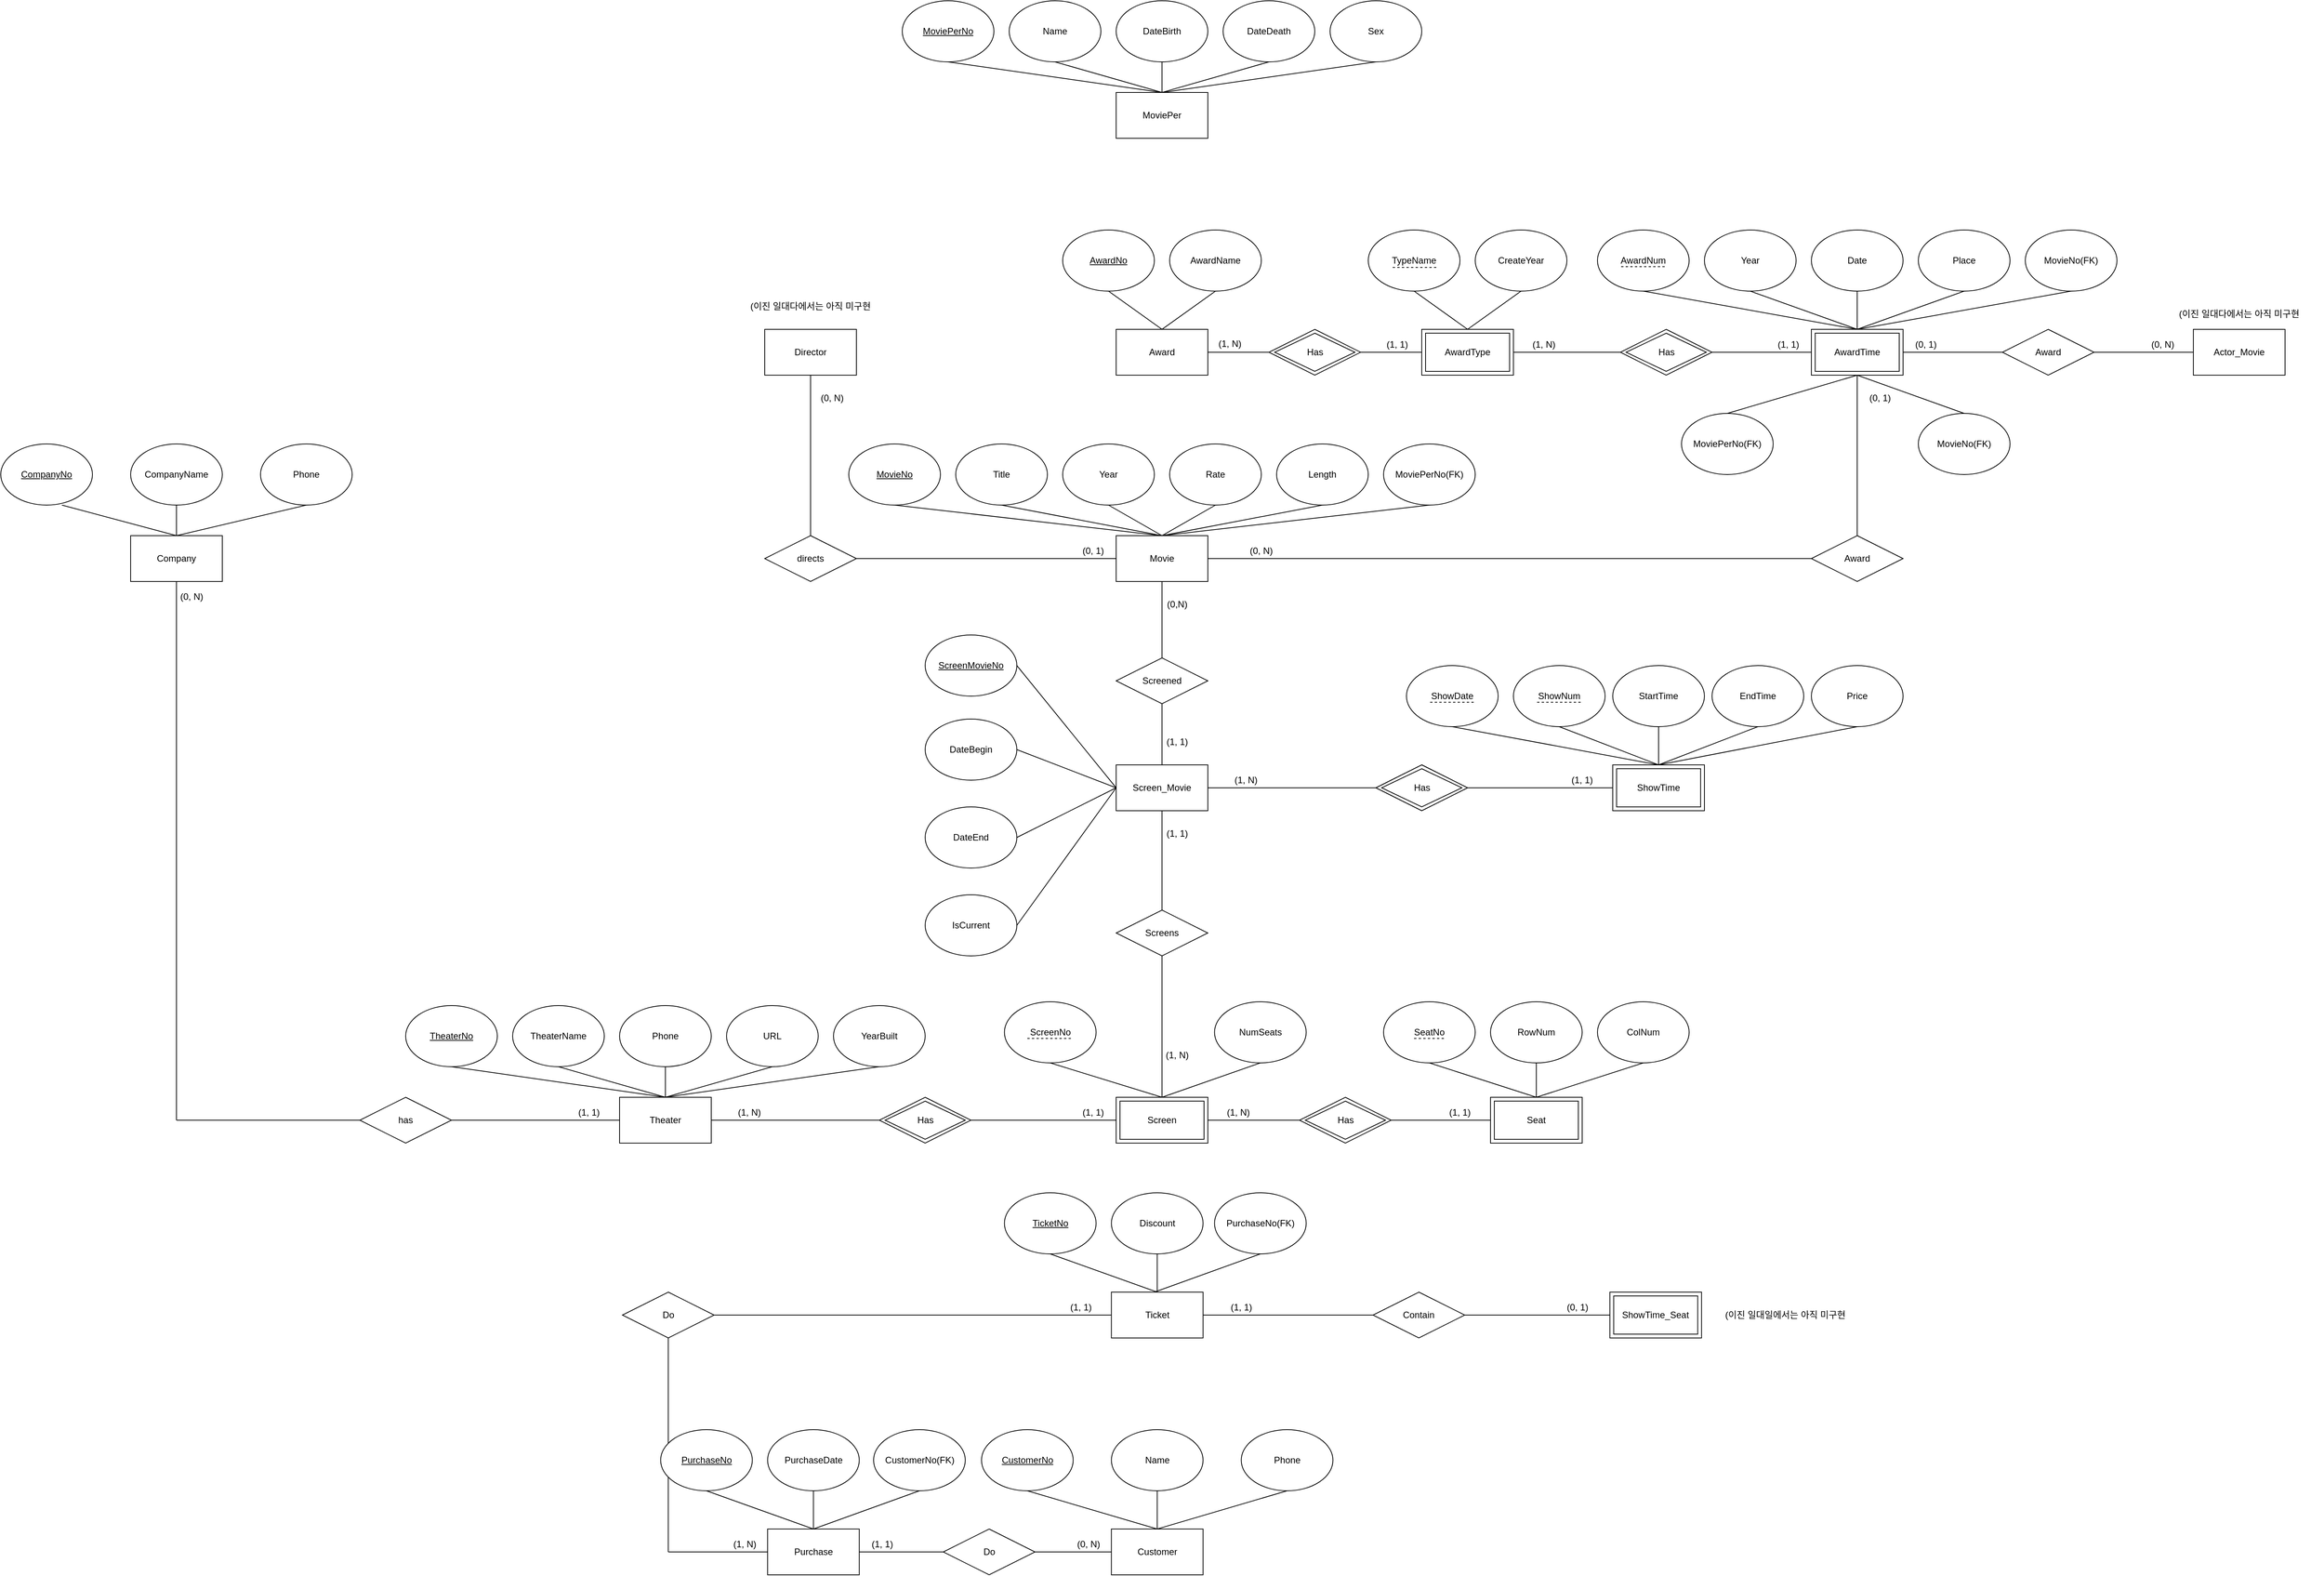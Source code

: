 <mxfile version="13.8.9-1" type="device"><diagram id="9QcOGnCWUjMOo26VBIw4" name="Page-1"><mxGraphModel dx="6148" dy="614" grid="1" gridSize="10" guides="1" tooltips="1" connect="1" arrows="1" fold="1" page="1" pageScale="1" pageWidth="5000" pageHeight="4000" math="0" shadow="0"><root><mxCell id="0"/><mxCell id="1" parent="0"/><mxCell id="iGK7yHyd37rlvb8gUkyp-247" value="" style="endArrow=none;html=1;entryX=0.5;entryY=1;entryDx=0;entryDy=0;" edge="1" parent="1" target="iGK7yHyd37rlvb8gUkyp-61"><mxGeometry width="50" height="50" relative="1" as="geometry"><mxPoint x="-3140" y="2220" as="sourcePoint"/><mxPoint x="-3180" y="1800" as="targetPoint"/></mxGeometry></mxCell><mxCell id="iGK7yHyd37rlvb8gUkyp-116" value="" style="rounded=0;whiteSpace=wrap;html=1;shadow=0;glass=0;sketch=0;" vertex="1" parent="1"><mxGeometry x="-3200" y="2215" width="120" height="60" as="geometry"/></mxCell><mxCell id="iGK7yHyd37rlvb8gUkyp-178" value="Has" style="shape=rhombus;perimeter=rhombusPerimeter;whiteSpace=wrap;html=1;align=center;rounded=0;shadow=0;glass=0;sketch=0;" vertex="1" parent="1"><mxGeometry x="-2860" y="1780" width="120" height="60" as="geometry"/></mxCell><mxCell id="iGK7yHyd37rlvb8gUkyp-90" value="" style="rounded=0;whiteSpace=wrap;html=1;shadow=0;glass=0;sketch=0;" vertex="1" parent="1"><mxGeometry x="-2800" y="1210" width="120" height="60" as="geometry"/></mxCell><mxCell id="iGK7yHyd37rlvb8gUkyp-1" value="Company" style="rounded=0;whiteSpace=wrap;html=1;" vertex="1" parent="1"><mxGeometry x="-4490" y="1480" width="120" height="60" as="geometry"/></mxCell><mxCell id="iGK7yHyd37rlvb8gUkyp-2" value="CompanyNo" style="ellipse;whiteSpace=wrap;html=1;fontStyle=4" vertex="1" parent="1"><mxGeometry x="-4660" y="1360" width="120" height="80" as="geometry"/></mxCell><mxCell id="iGK7yHyd37rlvb8gUkyp-3" value="CompanyName" style="ellipse;whiteSpace=wrap;html=1;" vertex="1" parent="1"><mxGeometry x="-4490" y="1360" width="120" height="80" as="geometry"/></mxCell><mxCell id="iGK7yHyd37rlvb8gUkyp-4" value="" style="endArrow=none;html=1;entryX=0.5;entryY=1;entryDx=0;entryDy=0;exitX=0.5;exitY=0;exitDx=0;exitDy=0;" edge="1" parent="1" source="iGK7yHyd37rlvb8gUkyp-1" target="iGK7yHyd37rlvb8gUkyp-3"><mxGeometry width="50" height="50" relative="1" as="geometry"><mxPoint x="-4400" y="1480" as="sourcePoint"/><mxPoint x="-4350" y="1430" as="targetPoint"/></mxGeometry></mxCell><mxCell id="iGK7yHyd37rlvb8gUkyp-5" value="" style="endArrow=none;html=1;entryX=0.667;entryY=1;entryDx=0;entryDy=0;entryPerimeter=0;exitX=0.5;exitY=0;exitDx=0;exitDy=0;" edge="1" parent="1" source="iGK7yHyd37rlvb8gUkyp-1" target="iGK7yHyd37rlvb8gUkyp-2"><mxGeometry width="50" height="50" relative="1" as="geometry"><mxPoint x="-4450" y="1530" as="sourcePoint"/><mxPoint x="-4400" y="1480" as="targetPoint"/></mxGeometry></mxCell><mxCell id="iGK7yHyd37rlvb8gUkyp-6" value="Phone" style="ellipse;whiteSpace=wrap;html=1;" vertex="1" parent="1"><mxGeometry x="-4320" y="1360" width="120" height="80" as="geometry"/></mxCell><mxCell id="iGK7yHyd37rlvb8gUkyp-7" value="" style="endArrow=none;html=1;entryX=0.5;entryY=1;entryDx=0;entryDy=0;exitX=0.5;exitY=0;exitDx=0;exitDy=0;" edge="1" parent="1" source="iGK7yHyd37rlvb8gUkyp-1" target="iGK7yHyd37rlvb8gUkyp-6"><mxGeometry width="50" height="50" relative="1" as="geometry"><mxPoint x="-4250" y="1530" as="sourcePoint"/><mxPoint x="-4200" y="1480" as="targetPoint"/></mxGeometry></mxCell><mxCell id="iGK7yHyd37rlvb8gUkyp-17" value="MoviePer" style="rounded=0;whiteSpace=wrap;html=1;" vertex="1" parent="1"><mxGeometry x="-3200" y="900" width="120" height="60" as="geometry"/></mxCell><mxCell id="iGK7yHyd37rlvb8gUkyp-18" value="MoviePerNo" style="ellipse;whiteSpace=wrap;html=1;fontStyle=4" vertex="1" parent="1"><mxGeometry x="-3480" y="780" width="120" height="80" as="geometry"/></mxCell><mxCell id="iGK7yHyd37rlvb8gUkyp-19" value="DateBirth" style="ellipse;whiteSpace=wrap;html=1;" vertex="1" parent="1"><mxGeometry x="-3200" y="780" width="120" height="80" as="geometry"/></mxCell><mxCell id="iGK7yHyd37rlvb8gUkyp-20" value="" style="endArrow=none;html=1;entryX=0.5;entryY=1;entryDx=0;entryDy=0;exitX=0.5;exitY=0;exitDx=0;exitDy=0;" edge="1" parent="1" source="iGK7yHyd37rlvb8gUkyp-17" target="iGK7yHyd37rlvb8gUkyp-19"><mxGeometry width="50" height="50" relative="1" as="geometry"><mxPoint x="-3110" y="900" as="sourcePoint"/><mxPoint x="-3060" y="850" as="targetPoint"/></mxGeometry></mxCell><mxCell id="iGK7yHyd37rlvb8gUkyp-21" value="" style="endArrow=none;html=1;entryX=0.5;entryY=1;entryDx=0;entryDy=0;exitX=0.5;exitY=0;exitDx=0;exitDy=0;" edge="1" parent="1" source="iGK7yHyd37rlvb8gUkyp-17" target="iGK7yHyd37rlvb8gUkyp-18"><mxGeometry width="50" height="50" relative="1" as="geometry"><mxPoint x="-3160" y="950" as="sourcePoint"/><mxPoint x="-3110" y="900" as="targetPoint"/></mxGeometry></mxCell><mxCell id="iGK7yHyd37rlvb8gUkyp-22" value="DateDeath" style="ellipse;whiteSpace=wrap;html=1;" vertex="1" parent="1"><mxGeometry x="-3060" y="780" width="120" height="80" as="geometry"/></mxCell><mxCell id="iGK7yHyd37rlvb8gUkyp-23" value="" style="endArrow=none;html=1;entryX=0.5;entryY=1;entryDx=0;entryDy=0;exitX=0.5;exitY=0;exitDx=0;exitDy=0;" edge="1" parent="1" source="iGK7yHyd37rlvb8gUkyp-17" target="iGK7yHyd37rlvb8gUkyp-22"><mxGeometry width="50" height="50" relative="1" as="geometry"><mxPoint x="-2960" y="950" as="sourcePoint"/><mxPoint x="-2910" y="900" as="targetPoint"/></mxGeometry></mxCell><mxCell id="iGK7yHyd37rlvb8gUkyp-25" value="Sex" style="ellipse;whiteSpace=wrap;html=1;" vertex="1" parent="1"><mxGeometry x="-2920" y="780" width="120" height="80" as="geometry"/></mxCell><mxCell id="iGK7yHyd37rlvb8gUkyp-26" value="Name" style="ellipse;whiteSpace=wrap;html=1;" vertex="1" parent="1"><mxGeometry x="-3340" y="780" width="120" height="80" as="geometry"/></mxCell><mxCell id="iGK7yHyd37rlvb8gUkyp-27" value="" style="endArrow=none;html=1;entryX=0.5;entryY=1;entryDx=0;entryDy=0;exitX=0.5;exitY=0;exitDx=0;exitDy=0;" edge="1" parent="1" source="iGK7yHyd37rlvb8gUkyp-17" target="iGK7yHyd37rlvb8gUkyp-25"><mxGeometry width="50" height="50" relative="1" as="geometry"><mxPoint x="-2960" y="810" as="sourcePoint"/><mxPoint x="-2910" y="760" as="targetPoint"/></mxGeometry></mxCell><mxCell id="iGK7yHyd37rlvb8gUkyp-28" value="" style="endArrow=none;html=1;entryX=0.5;entryY=1;entryDx=0;entryDy=0;exitX=0.5;exitY=0;exitDx=0;exitDy=0;" edge="1" parent="1" source="iGK7yHyd37rlvb8gUkyp-17" target="iGK7yHyd37rlvb8gUkyp-26"><mxGeometry width="50" height="50" relative="1" as="geometry"><mxPoint x="-2960" y="810" as="sourcePoint"/><mxPoint x="-2910" y="760" as="targetPoint"/></mxGeometry></mxCell><mxCell id="iGK7yHyd37rlvb8gUkyp-29" value="Award" style="rounded=0;whiteSpace=wrap;html=1;" vertex="1" parent="1"><mxGeometry x="-3200" y="1210" width="120" height="60" as="geometry"/></mxCell><mxCell id="iGK7yHyd37rlvb8gUkyp-30" value="AwardNo" style="ellipse;whiteSpace=wrap;html=1;fontStyle=4" vertex="1" parent="1"><mxGeometry x="-3270" y="1080" width="120" height="80" as="geometry"/></mxCell><mxCell id="iGK7yHyd37rlvb8gUkyp-31" value="" style="endArrow=none;html=1;entryX=0.5;entryY=1;entryDx=0;entryDy=0;" edge="1" parent="1" target="iGK7yHyd37rlvb8gUkyp-30"><mxGeometry width="50" height="50" relative="1" as="geometry"><mxPoint x="-3140" y="1210" as="sourcePoint"/><mxPoint x="-2900" y="1200" as="targetPoint"/></mxGeometry></mxCell><mxCell id="iGK7yHyd37rlvb8gUkyp-32" value="AwardName" style="ellipse;whiteSpace=wrap;html=1;" vertex="1" parent="1"><mxGeometry x="-3130" y="1080" width="120" height="80" as="geometry"/></mxCell><mxCell id="iGK7yHyd37rlvb8gUkyp-33" value="" style="endArrow=none;html=1;entryX=0.5;entryY=1;entryDx=0;entryDy=0;exitX=0.5;exitY=0;exitDx=0;exitDy=0;" edge="1" parent="1" target="iGK7yHyd37rlvb8gUkyp-32" source="iGK7yHyd37rlvb8gUkyp-29"><mxGeometry width="50" height="50" relative="1" as="geometry"><mxPoint x="-2930" y="1200" as="sourcePoint"/><mxPoint x="-2700" y="1060" as="targetPoint"/></mxGeometry></mxCell><mxCell id="iGK7yHyd37rlvb8gUkyp-34" value="Movie" style="rounded=0;whiteSpace=wrap;html=1;" vertex="1" parent="1"><mxGeometry x="-3200" y="1480" width="120" height="60" as="geometry"/></mxCell><mxCell id="iGK7yHyd37rlvb8gUkyp-35" value="MovieNo" style="ellipse;whiteSpace=wrap;html=1;fontStyle=4" vertex="1" parent="1"><mxGeometry x="-3550" y="1360" width="120" height="80" as="geometry"/></mxCell><mxCell id="iGK7yHyd37rlvb8gUkyp-36" value="Year" style="ellipse;whiteSpace=wrap;html=1;" vertex="1" parent="1"><mxGeometry x="-3270" y="1360" width="120" height="80" as="geometry"/></mxCell><mxCell id="iGK7yHyd37rlvb8gUkyp-37" value="" style="endArrow=none;html=1;entryX=0.5;entryY=1;entryDx=0;entryDy=0;exitX=0.5;exitY=0;exitDx=0;exitDy=0;" edge="1" parent="1" source="iGK7yHyd37rlvb8gUkyp-34" target="iGK7yHyd37rlvb8gUkyp-36"><mxGeometry width="50" height="50" relative="1" as="geometry"><mxPoint x="-3200" y="1480" as="sourcePoint"/><mxPoint x="-3120" y="1430" as="targetPoint"/></mxGeometry></mxCell><mxCell id="iGK7yHyd37rlvb8gUkyp-38" value="" style="endArrow=none;html=1;entryX=0.5;entryY=1;entryDx=0;entryDy=0;exitX=0.5;exitY=0;exitDx=0;exitDy=0;" edge="1" parent="1" source="iGK7yHyd37rlvb8gUkyp-34" target="iGK7yHyd37rlvb8gUkyp-35"><mxGeometry width="50" height="50" relative="1" as="geometry"><mxPoint x="-3200" y="1480" as="sourcePoint"/><mxPoint x="-3170" y="1480" as="targetPoint"/></mxGeometry></mxCell><mxCell id="iGK7yHyd37rlvb8gUkyp-39" value="Rate" style="ellipse;whiteSpace=wrap;html=1;" vertex="1" parent="1"><mxGeometry x="-3130" y="1360" width="120" height="80" as="geometry"/></mxCell><mxCell id="iGK7yHyd37rlvb8gUkyp-40" value="" style="endArrow=none;html=1;entryX=0.5;entryY=1;entryDx=0;entryDy=0;exitX=0.5;exitY=0;exitDx=0;exitDy=0;" edge="1" parent="1" source="iGK7yHyd37rlvb8gUkyp-34" target="iGK7yHyd37rlvb8gUkyp-39"><mxGeometry width="50" height="50" relative="1" as="geometry"><mxPoint x="-3200" y="1480" as="sourcePoint"/><mxPoint x="-2970" y="1480" as="targetPoint"/></mxGeometry></mxCell><mxCell id="iGK7yHyd37rlvb8gUkyp-41" value="Length" style="ellipse;whiteSpace=wrap;html=1;" vertex="1" parent="1"><mxGeometry x="-2990" y="1360" width="120" height="80" as="geometry"/></mxCell><mxCell id="iGK7yHyd37rlvb8gUkyp-42" value="Title" style="ellipse;whiteSpace=wrap;html=1;" vertex="1" parent="1"><mxGeometry x="-3410" y="1360" width="120" height="80" as="geometry"/></mxCell><mxCell id="iGK7yHyd37rlvb8gUkyp-43" value="" style="endArrow=none;html=1;entryX=0.5;entryY=1;entryDx=0;entryDy=0;" edge="1" parent="1" target="iGK7yHyd37rlvb8gUkyp-41"><mxGeometry width="50" height="50" relative="1" as="geometry"><mxPoint x="-3140" y="1480" as="sourcePoint"/><mxPoint x="-2970" y="1340" as="targetPoint"/></mxGeometry></mxCell><mxCell id="iGK7yHyd37rlvb8gUkyp-44" value="" style="endArrow=none;html=1;entryX=0.5;entryY=1;entryDx=0;entryDy=0;exitX=0.5;exitY=0;exitDx=0;exitDy=0;" edge="1" parent="1" source="iGK7yHyd37rlvb8gUkyp-34" target="iGK7yHyd37rlvb8gUkyp-42"><mxGeometry width="50" height="50" relative="1" as="geometry"><mxPoint x="-3200" y="1480" as="sourcePoint"/><mxPoint x="-2970" y="1340" as="targetPoint"/></mxGeometry></mxCell><mxCell id="iGK7yHyd37rlvb8gUkyp-45" value="Theater" style="rounded=0;whiteSpace=wrap;html=1;" vertex="1" parent="1"><mxGeometry x="-3850" y="2215" width="120" height="60" as="geometry"/></mxCell><mxCell id="iGK7yHyd37rlvb8gUkyp-46" value="TheaterNo" style="ellipse;whiteSpace=wrap;html=1;fontStyle=4" vertex="1" parent="1"><mxGeometry x="-4130" y="2095" width="120" height="80" as="geometry"/></mxCell><mxCell id="iGK7yHyd37rlvb8gUkyp-47" value="Phone" style="ellipse;whiteSpace=wrap;html=1;" vertex="1" parent="1"><mxGeometry x="-3850" y="2095" width="120" height="80" as="geometry"/></mxCell><mxCell id="iGK7yHyd37rlvb8gUkyp-48" value="" style="endArrow=none;html=1;entryX=0.5;entryY=1;entryDx=0;entryDy=0;exitX=0.5;exitY=0;exitDx=0;exitDy=0;" edge="1" parent="1" source="iGK7yHyd37rlvb8gUkyp-45" target="iGK7yHyd37rlvb8gUkyp-47"><mxGeometry width="50" height="50" relative="1" as="geometry"><mxPoint x="-3760" y="2215" as="sourcePoint"/><mxPoint x="-3710" y="2165" as="targetPoint"/></mxGeometry></mxCell><mxCell id="iGK7yHyd37rlvb8gUkyp-49" value="" style="endArrow=none;html=1;entryX=0.5;entryY=1;entryDx=0;entryDy=0;exitX=0.5;exitY=0;exitDx=0;exitDy=0;" edge="1" parent="1" source="iGK7yHyd37rlvb8gUkyp-45" target="iGK7yHyd37rlvb8gUkyp-46"><mxGeometry width="50" height="50" relative="1" as="geometry"><mxPoint x="-3810" y="2265" as="sourcePoint"/><mxPoint x="-3760" y="2215" as="targetPoint"/></mxGeometry></mxCell><mxCell id="iGK7yHyd37rlvb8gUkyp-50" value="URL" style="ellipse;whiteSpace=wrap;html=1;" vertex="1" parent="1"><mxGeometry x="-3710" y="2095" width="120" height="80" as="geometry"/></mxCell><mxCell id="iGK7yHyd37rlvb8gUkyp-51" value="" style="endArrow=none;html=1;entryX=0.5;entryY=1;entryDx=0;entryDy=0;exitX=0.5;exitY=0;exitDx=0;exitDy=0;" edge="1" parent="1" source="iGK7yHyd37rlvb8gUkyp-45" target="iGK7yHyd37rlvb8gUkyp-50"><mxGeometry width="50" height="50" relative="1" as="geometry"><mxPoint x="-3610" y="2265" as="sourcePoint"/><mxPoint x="-3560" y="2215" as="targetPoint"/></mxGeometry></mxCell><mxCell id="iGK7yHyd37rlvb8gUkyp-52" value="YearBuilt" style="ellipse;whiteSpace=wrap;html=1;" vertex="1" parent="1"><mxGeometry x="-3570" y="2095" width="120" height="80" as="geometry"/></mxCell><mxCell id="iGK7yHyd37rlvb8gUkyp-53" value="TheaterName" style="ellipse;whiteSpace=wrap;html=1;" vertex="1" parent="1"><mxGeometry x="-3990" y="2095" width="120" height="80" as="geometry"/></mxCell><mxCell id="iGK7yHyd37rlvb8gUkyp-54" value="" style="endArrow=none;html=1;entryX=0.5;entryY=1;entryDx=0;entryDy=0;exitX=0.5;exitY=0;exitDx=0;exitDy=0;" edge="1" parent="1" source="iGK7yHyd37rlvb8gUkyp-45" target="iGK7yHyd37rlvb8gUkyp-52"><mxGeometry width="50" height="50" relative="1" as="geometry"><mxPoint x="-3610" y="2125" as="sourcePoint"/><mxPoint x="-3560" y="2075" as="targetPoint"/></mxGeometry></mxCell><mxCell id="iGK7yHyd37rlvb8gUkyp-55" value="" style="endArrow=none;html=1;entryX=0.5;entryY=1;entryDx=0;entryDy=0;exitX=0.5;exitY=0;exitDx=0;exitDy=0;" edge="1" parent="1" source="iGK7yHyd37rlvb8gUkyp-45" target="iGK7yHyd37rlvb8gUkyp-53"><mxGeometry width="50" height="50" relative="1" as="geometry"><mxPoint x="-3610" y="2125" as="sourcePoint"/><mxPoint x="-3560" y="2075" as="targetPoint"/></mxGeometry></mxCell><mxCell id="iGK7yHyd37rlvb8gUkyp-56" value="Screen" style="rounded=0;whiteSpace=wrap;html=1;" vertex="1" parent="1"><mxGeometry x="-3195" y="2220" width="110" height="50" as="geometry"/></mxCell><mxCell id="iGK7yHyd37rlvb8gUkyp-57" value="ScreenNo" style="ellipse;whiteSpace=wrap;html=1;fontStyle=0" vertex="1" parent="1"><mxGeometry x="-3346.25" y="2090" width="120" height="80" as="geometry"/></mxCell><mxCell id="iGK7yHyd37rlvb8gUkyp-58" value="" style="endArrow=none;html=1;entryX=0.5;entryY=1;entryDx=0;entryDy=0;exitX=0.5;exitY=0;exitDx=0;exitDy=0;" edge="1" parent="1" target="iGK7yHyd37rlvb8gUkyp-57" source="iGK7yHyd37rlvb8gUkyp-116"><mxGeometry width="50" height="50" relative="1" as="geometry"><mxPoint x="-3140" y="2220" as="sourcePoint"/><mxPoint x="-2900" y="2210" as="targetPoint"/></mxGeometry></mxCell><mxCell id="iGK7yHyd37rlvb8gUkyp-59" value="NumSeats" style="ellipse;whiteSpace=wrap;html=1;" vertex="1" parent="1"><mxGeometry x="-3071.25" y="2090" width="120" height="80" as="geometry"/></mxCell><mxCell id="iGK7yHyd37rlvb8gUkyp-60" value="" style="endArrow=none;html=1;entryX=0.5;entryY=1;entryDx=0;entryDy=0;exitX=0.5;exitY=0;exitDx=0;exitDy=0;" edge="1" parent="1" source="iGK7yHyd37rlvb8gUkyp-116" target="iGK7yHyd37rlvb8gUkyp-59"><mxGeometry width="50" height="50" relative="1" as="geometry"><mxPoint x="-3140" y="2210" as="sourcePoint"/><mxPoint x="-2700" y="2070" as="targetPoint"/></mxGeometry></mxCell><mxCell id="iGK7yHyd37rlvb8gUkyp-61" value="Screen_Movie" style="rounded=0;whiteSpace=wrap;html=1;" vertex="1" parent="1"><mxGeometry x="-3200" y="1780" width="120" height="60" as="geometry"/></mxCell><mxCell id="iGK7yHyd37rlvb8gUkyp-62" value="ScreenMovieNo" style="ellipse;whiteSpace=wrap;html=1;fontStyle=4" vertex="1" parent="1"><mxGeometry x="-3450" y="1610" width="120" height="80" as="geometry"/></mxCell><mxCell id="iGK7yHyd37rlvb8gUkyp-63" value="" style="endArrow=none;html=1;entryX=1;entryY=0.5;entryDx=0;entryDy=0;exitX=0;exitY=0.5;exitDx=0;exitDy=0;" edge="1" parent="1" target="iGK7yHyd37rlvb8gUkyp-62" source="iGK7yHyd37rlvb8gUkyp-61"><mxGeometry width="50" height="50" relative="1" as="geometry"><mxPoint x="-3140" y="1780" as="sourcePoint"/><mxPoint x="-2900" y="1770" as="targetPoint"/></mxGeometry></mxCell><mxCell id="iGK7yHyd37rlvb8gUkyp-64" value="DateBegin" style="ellipse;whiteSpace=wrap;html=1;" vertex="1" parent="1"><mxGeometry x="-3450" y="1720" width="120" height="80" as="geometry"/></mxCell><mxCell id="iGK7yHyd37rlvb8gUkyp-65" value="" style="endArrow=none;html=1;entryX=1;entryY=0.5;entryDx=0;entryDy=0;exitX=0;exitY=0.5;exitDx=0;exitDy=0;" edge="1" parent="1" source="iGK7yHyd37rlvb8gUkyp-61" target="iGK7yHyd37rlvb8gUkyp-64"><mxGeometry width="50" height="50" relative="1" as="geometry"><mxPoint x="-3140" y="1840" as="sourcePoint"/><mxPoint x="-2700" y="1630" as="targetPoint"/></mxGeometry></mxCell><mxCell id="iGK7yHyd37rlvb8gUkyp-66" value="DateEnd" style="ellipse;whiteSpace=wrap;html=1;fontStyle=0" vertex="1" parent="1"><mxGeometry x="-3450" y="1835" width="120" height="80" as="geometry"/></mxCell><mxCell id="iGK7yHyd37rlvb8gUkyp-67" value="" style="endArrow=none;html=1;entryX=1;entryY=0.5;entryDx=0;entryDy=0;exitX=0;exitY=0.5;exitDx=0;exitDy=0;" edge="1" parent="1" target="iGK7yHyd37rlvb8gUkyp-66" source="iGK7yHyd37rlvb8gUkyp-61"><mxGeometry width="50" height="50" relative="1" as="geometry"><mxPoint x="-3140" y="1780" as="sourcePoint"/><mxPoint x="-2620" y="1770" as="targetPoint"/></mxGeometry></mxCell><mxCell id="iGK7yHyd37rlvb8gUkyp-68" value="IsCurrent" style="ellipse;whiteSpace=wrap;html=1;" vertex="1" parent="1"><mxGeometry x="-3450" y="1950" width="120" height="80" as="geometry"/></mxCell><mxCell id="iGK7yHyd37rlvb8gUkyp-69" value="" style="endArrow=none;html=1;entryX=1;entryY=0.5;entryDx=0;entryDy=0;exitX=0;exitY=0.5;exitDx=0;exitDy=0;" edge="1" parent="1" target="iGK7yHyd37rlvb8gUkyp-68" source="iGK7yHyd37rlvb8gUkyp-61"><mxGeometry width="50" height="50" relative="1" as="geometry"><mxPoint x="-3140" y="1840" as="sourcePoint"/><mxPoint x="-2420" y="1630" as="targetPoint"/></mxGeometry></mxCell><mxCell id="iGK7yHyd37rlvb8gUkyp-70" value="Ticket" style="rounded=0;whiteSpace=wrap;html=1;" vertex="1" parent="1"><mxGeometry x="-3206.25" y="2470" width="120" height="60" as="geometry"/></mxCell><mxCell id="iGK7yHyd37rlvb8gUkyp-71" value="TicketNo" style="ellipse;whiteSpace=wrap;html=1;fontStyle=4" vertex="1" parent="1"><mxGeometry x="-3346.25" y="2340" width="120" height="80" as="geometry"/></mxCell><mxCell id="iGK7yHyd37rlvb8gUkyp-72" value="" style="endArrow=none;html=1;entryX=0.5;entryY=1;entryDx=0;entryDy=0;" edge="1" parent="1" target="iGK7yHyd37rlvb8gUkyp-71"><mxGeometry width="50" height="50" relative="1" as="geometry"><mxPoint x="-3146.25" y="2470" as="sourcePoint"/><mxPoint x="-2906.25" y="2460" as="targetPoint"/></mxGeometry></mxCell><mxCell id="iGK7yHyd37rlvb8gUkyp-73" value="Discount" style="ellipse;whiteSpace=wrap;html=1;" vertex="1" parent="1"><mxGeometry x="-3206.25" y="2340" width="120" height="80" as="geometry"/></mxCell><mxCell id="iGK7yHyd37rlvb8gUkyp-74" value="" style="endArrow=none;html=1;entryX=0.5;entryY=1;entryDx=0;entryDy=0;exitX=0.5;exitY=0;exitDx=0;exitDy=0;" edge="1" parent="1" source="iGK7yHyd37rlvb8gUkyp-70" target="iGK7yHyd37rlvb8gUkyp-73"><mxGeometry width="50" height="50" relative="1" as="geometry"><mxPoint x="-2936.25" y="2460" as="sourcePoint"/><mxPoint x="-2706.25" y="2320" as="targetPoint"/></mxGeometry></mxCell><mxCell id="iGK7yHyd37rlvb8gUkyp-75" value="Purchase" style="rounded=0;whiteSpace=wrap;html=1;" vertex="1" parent="1"><mxGeometry x="-3656.25" y="2780" width="120" height="60" as="geometry"/></mxCell><mxCell id="iGK7yHyd37rlvb8gUkyp-77" value="" style="endArrow=none;html=1;entryX=0.5;entryY=1;entryDx=0;entryDy=0;" edge="1" parent="1" target="iGK7yHyd37rlvb8gUkyp-76"><mxGeometry width="50" height="50" relative="1" as="geometry"><mxPoint x="-3596.25" y="2780" as="sourcePoint"/><mxPoint x="-3356.25" y="2770" as="targetPoint"/></mxGeometry></mxCell><mxCell id="iGK7yHyd37rlvb8gUkyp-78" value="PurchaseDate" style="ellipse;whiteSpace=wrap;html=1;" vertex="1" parent="1"><mxGeometry x="-3656.25" y="2650" width="120" height="80" as="geometry"/></mxCell><mxCell id="iGK7yHyd37rlvb8gUkyp-79" value="" style="endArrow=none;html=1;entryX=0.5;entryY=1;entryDx=0;entryDy=0;exitX=0.5;exitY=0;exitDx=0;exitDy=0;" edge="1" parent="1" source="iGK7yHyd37rlvb8gUkyp-75" target="iGK7yHyd37rlvb8gUkyp-78"><mxGeometry width="50" height="50" relative="1" as="geometry"><mxPoint x="-3386.25" y="2770" as="sourcePoint"/><mxPoint x="-3156.25" y="2630" as="targetPoint"/></mxGeometry></mxCell><mxCell id="iGK7yHyd37rlvb8gUkyp-80" value="Customer" style="rounded=0;whiteSpace=wrap;html=1;" vertex="1" parent="1"><mxGeometry x="-3206.25" y="2780" width="120" height="60" as="geometry"/></mxCell><mxCell id="iGK7yHyd37rlvb8gUkyp-81" value="CustomerNo" style="ellipse;whiteSpace=wrap;html=1;fontStyle=4" vertex="1" parent="1"><mxGeometry x="-3376.25" y="2650" width="120" height="80" as="geometry"/></mxCell><mxCell id="iGK7yHyd37rlvb8gUkyp-82" value="Name" style="ellipse;whiteSpace=wrap;html=1;" vertex="1" parent="1"><mxGeometry x="-3206.25" y="2650" width="120" height="80" as="geometry"/></mxCell><mxCell id="iGK7yHyd37rlvb8gUkyp-83" value="" style="endArrow=none;html=1;exitX=0.5;exitY=0;exitDx=0;exitDy=0;entryX=0.5;entryY=1;entryDx=0;entryDy=0;" edge="1" parent="1" source="iGK7yHyd37rlvb8gUkyp-80" target="iGK7yHyd37rlvb8gUkyp-82"><mxGeometry width="50" height="50" relative="1" as="geometry"><mxPoint x="-3116.25" y="2780" as="sourcePoint"/><mxPoint x="-3146.25" y="2740" as="targetPoint"/></mxGeometry></mxCell><mxCell id="iGK7yHyd37rlvb8gUkyp-84" value="" style="endArrow=none;html=1;entryX=0.5;entryY=1;entryDx=0;entryDy=0;exitX=0.5;exitY=0;exitDx=0;exitDy=0;" edge="1" parent="1" source="iGK7yHyd37rlvb8gUkyp-80" target="iGK7yHyd37rlvb8gUkyp-81"><mxGeometry width="50" height="50" relative="1" as="geometry"><mxPoint x="-3166.25" y="2830" as="sourcePoint"/><mxPoint x="-3116.25" y="2780" as="targetPoint"/></mxGeometry></mxCell><mxCell id="iGK7yHyd37rlvb8gUkyp-85" value="Phone" style="ellipse;whiteSpace=wrap;html=1;" vertex="1" parent="1"><mxGeometry x="-3036.25" y="2650" width="120" height="80" as="geometry"/></mxCell><mxCell id="iGK7yHyd37rlvb8gUkyp-86" value="" style="endArrow=none;html=1;entryX=0.5;entryY=1;entryDx=0;entryDy=0;exitX=0.5;exitY=0;exitDx=0;exitDy=0;" edge="1" parent="1" source="iGK7yHyd37rlvb8gUkyp-80" target="iGK7yHyd37rlvb8gUkyp-85"><mxGeometry width="50" height="50" relative="1" as="geometry"><mxPoint x="-2966.25" y="2830" as="sourcePoint"/><mxPoint x="-2916.25" y="2780" as="targetPoint"/></mxGeometry></mxCell><mxCell id="iGK7yHyd37rlvb8gUkyp-89" value="AwardType" style="rounded=0;whiteSpace=wrap;html=1;shadow=0;sketch=0;glass=0;" vertex="1" parent="1"><mxGeometry x="-2795" y="1215" width="110" height="50" as="geometry"/></mxCell><mxCell id="iGK7yHyd37rlvb8gUkyp-91" value="Has" style="shape=rhombus;perimeter=rhombusPerimeter;whiteSpace=wrap;html=1;align=center;rounded=0;shadow=0;glass=0;sketch=0;" vertex="1" parent="1"><mxGeometry x="-3000" y="1210" width="120" height="60" as="geometry"/></mxCell><mxCell id="iGK7yHyd37rlvb8gUkyp-92" value="" style="endArrow=none;html=1;entryX=0;entryY=0.5;entryDx=0;entryDy=0;exitX=1;exitY=0.5;exitDx=0;exitDy=0;" edge="1" parent="1" source="iGK7yHyd37rlvb8gUkyp-91" target="iGK7yHyd37rlvb8gUkyp-90"><mxGeometry width="50" height="50" relative="1" as="geometry"><mxPoint x="-2980" y="1250" as="sourcePoint"/><mxPoint x="-2930" y="1200" as="targetPoint"/></mxGeometry></mxCell><mxCell id="iGK7yHyd37rlvb8gUkyp-93" value="" style="endArrow=none;html=1;entryX=1;entryY=0.5;entryDx=0;entryDy=0;" edge="1" parent="1" source="iGK7yHyd37rlvb8gUkyp-91" target="iGK7yHyd37rlvb8gUkyp-29"><mxGeometry width="50" height="50" relative="1" as="geometry"><mxPoint x="-2980" y="1250" as="sourcePoint"/><mxPoint x="-2930" y="1200" as="targetPoint"/><Array as="points"/></mxGeometry></mxCell><mxCell id="iGK7yHyd37rlvb8gUkyp-94" value="TypeName" style="ellipse;whiteSpace=wrap;html=1;fontStyle=0" vertex="1" parent="1"><mxGeometry x="-2870" y="1080" width="120" height="80" as="geometry"/></mxCell><mxCell id="iGK7yHyd37rlvb8gUkyp-95" value="" style="endArrow=none;html=1;entryX=0.5;entryY=1;entryDx=0;entryDy=0;" edge="1" parent="1" target="iGK7yHyd37rlvb8gUkyp-94"><mxGeometry width="50" height="50" relative="1" as="geometry"><mxPoint x="-2740" y="1210" as="sourcePoint"/><mxPoint x="-2500" y="1200" as="targetPoint"/></mxGeometry></mxCell><mxCell id="iGK7yHyd37rlvb8gUkyp-98" value="CreateYear" style="ellipse;whiteSpace=wrap;html=1;fontStyle=0" vertex="1" parent="1"><mxGeometry x="-2730" y="1080" width="120" height="80" as="geometry"/></mxCell><mxCell id="iGK7yHyd37rlvb8gUkyp-99" value="" style="endArrow=none;html=1;entryX=0.5;entryY=1;entryDx=0;entryDy=0;exitX=0.5;exitY=0;exitDx=0;exitDy=0;" edge="1" parent="1" target="iGK7yHyd37rlvb8gUkyp-98" source="iGK7yHyd37rlvb8gUkyp-90"><mxGeometry width="50" height="50" relative="1" as="geometry"><mxPoint x="-2600" y="1210" as="sourcePoint"/><mxPoint x="-2160" y="1060" as="targetPoint"/></mxGeometry></mxCell><mxCell id="iGK7yHyd37rlvb8gUkyp-100" value="" style="rounded=0;whiteSpace=wrap;html=1;shadow=0;glass=0;sketch=0;" vertex="1" parent="1"><mxGeometry x="-2290" y="1210" width="120" height="60" as="geometry"/></mxCell><mxCell id="iGK7yHyd37rlvb8gUkyp-101" value="AwardTime" style="rounded=0;whiteSpace=wrap;html=1;shadow=0;sketch=0;glass=0;" vertex="1" parent="1"><mxGeometry x="-2285" y="1215" width="110" height="50" as="geometry"/></mxCell><mxCell id="iGK7yHyd37rlvb8gUkyp-102" value="Has" style="shape=rhombus;perimeter=rhombusPerimeter;whiteSpace=wrap;html=1;align=center;rounded=0;shadow=0;glass=0;sketch=0;" vertex="1" parent="1"><mxGeometry x="-2540" y="1210" width="120" height="60" as="geometry"/></mxCell><mxCell id="iGK7yHyd37rlvb8gUkyp-103" value="" style="endArrow=none;html=1;entryX=0;entryY=0.5;entryDx=0;entryDy=0;exitX=1;exitY=0.5;exitDx=0;exitDy=0;" edge="1" parent="1" source="iGK7yHyd37rlvb8gUkyp-102" target="iGK7yHyd37rlvb8gUkyp-100"><mxGeometry width="50" height="50" relative="1" as="geometry"><mxPoint x="-2470" y="1250" as="sourcePoint"/><mxPoint x="-2420" y="1200" as="targetPoint"/></mxGeometry></mxCell><mxCell id="iGK7yHyd37rlvb8gUkyp-104" value="" style="endArrow=none;html=1;entryX=1;entryY=0.5;entryDx=0;entryDy=0;" edge="1" parent="1" source="iGK7yHyd37rlvb8gUkyp-102"><mxGeometry width="50" height="50" relative="1" as="geometry"><mxPoint x="-2580" y="1250" as="sourcePoint"/><mxPoint x="-2680" y="1240.0" as="targetPoint"/><Array as="points"/></mxGeometry></mxCell><mxCell id="iGK7yHyd37rlvb8gUkyp-105" value="AwardNum" style="ellipse;whiteSpace=wrap;html=1;fontStyle=0" vertex="1" parent="1"><mxGeometry x="-2570" y="1080" width="120" height="80" as="geometry"/></mxCell><mxCell id="iGK7yHyd37rlvb8gUkyp-106" value="" style="endArrow=none;html=1;entryX=0.5;entryY=1;entryDx=0;entryDy=0;" edge="1" parent="1" target="iGK7yHyd37rlvb8gUkyp-105"><mxGeometry width="50" height="50" relative="1" as="geometry"><mxPoint x="-2230" y="1210.0" as="sourcePoint"/><mxPoint x="-1990" y="1200" as="targetPoint"/></mxGeometry></mxCell><mxCell id="iGK7yHyd37rlvb8gUkyp-107" value="Year" style="ellipse;whiteSpace=wrap;html=1;fontStyle=0" vertex="1" parent="1"><mxGeometry x="-2430" y="1080" width="120" height="80" as="geometry"/></mxCell><mxCell id="iGK7yHyd37rlvb8gUkyp-108" value="" style="endArrow=none;html=1;entryX=0.5;entryY=1;entryDx=0;entryDy=0;exitX=0.5;exitY=0;exitDx=0;exitDy=0;" edge="1" parent="1" target="iGK7yHyd37rlvb8gUkyp-107"><mxGeometry width="50" height="50" relative="1" as="geometry"><mxPoint x="-2230" y="1210.0" as="sourcePoint"/><mxPoint x="-1790" y="1060" as="targetPoint"/></mxGeometry></mxCell><mxCell id="iGK7yHyd37rlvb8gUkyp-109" value="Date" style="ellipse;whiteSpace=wrap;html=1;fontStyle=0" vertex="1" parent="1"><mxGeometry x="-2290" y="1080" width="120" height="80" as="geometry"/></mxCell><mxCell id="iGK7yHyd37rlvb8gUkyp-110" value="" style="endArrow=none;html=1;entryX=0.5;entryY=1;entryDx=0;entryDy=0;exitX=0.5;exitY=0;exitDx=0;exitDy=0;" edge="1" parent="1" source="iGK7yHyd37rlvb8gUkyp-100" target="iGK7yHyd37rlvb8gUkyp-109"><mxGeometry width="50" height="50" relative="1" as="geometry"><mxPoint x="-2090" y="1210" as="sourcePoint"/><mxPoint x="-1650" y="1060" as="targetPoint"/></mxGeometry></mxCell><mxCell id="iGK7yHyd37rlvb8gUkyp-112" value="" style="endArrow=none;dashed=1;html=1;" edge="1" parent="1"><mxGeometry width="50" height="50" relative="1" as="geometry"><mxPoint x="-2838" y="1129" as="sourcePoint"/><mxPoint x="-2778" y="1129" as="targetPoint"/></mxGeometry></mxCell><mxCell id="iGK7yHyd37rlvb8gUkyp-113" value="Place" style="ellipse;whiteSpace=wrap;html=1;fontStyle=0" vertex="1" parent="1"><mxGeometry x="-2150" y="1080" width="120" height="80" as="geometry"/></mxCell><mxCell id="iGK7yHyd37rlvb8gUkyp-114" value="" style="endArrow=none;html=1;entryX=0.5;entryY=1;entryDx=0;entryDy=0;" edge="1" parent="1" target="iGK7yHyd37rlvb8gUkyp-113"><mxGeometry width="50" height="50" relative="1" as="geometry"><mxPoint x="-2230" y="1210" as="sourcePoint"/><mxPoint x="-1570" y="1200" as="targetPoint"/></mxGeometry></mxCell><mxCell id="iGK7yHyd37rlvb8gUkyp-115" value="" style="endArrow=none;dashed=1;html=1;" edge="1" parent="1"><mxGeometry width="50" height="50" relative="1" as="geometry"><mxPoint x="-2539" y="1128" as="sourcePoint"/><mxPoint x="-2479" y="1128" as="targetPoint"/></mxGeometry></mxCell><mxCell id="iGK7yHyd37rlvb8gUkyp-117" value="" style="endArrow=none;dashed=1;html=1;" edge="1" parent="1"><mxGeometry width="50" height="50" relative="1" as="geometry"><mxPoint x="-3316.25" y="2138" as="sourcePoint"/><mxPoint x="-3256.25" y="2138" as="targetPoint"/></mxGeometry></mxCell><mxCell id="iGK7yHyd37rlvb8gUkyp-118" value="Has" style="shape=rhombus;perimeter=rhombusPerimeter;whiteSpace=wrap;html=1;align=center;rounded=0;shadow=0;glass=0;sketch=0;" vertex="1" parent="1"><mxGeometry x="-3510" y="2215" width="120" height="60" as="geometry"/></mxCell><mxCell id="iGK7yHyd37rlvb8gUkyp-119" value="" style="endArrow=none;html=1;entryX=0;entryY=0.5;entryDx=0;entryDy=0;exitX=1;exitY=0.5;exitDx=0;exitDy=0;" edge="1" parent="1" source="iGK7yHyd37rlvb8gUkyp-118" target="iGK7yHyd37rlvb8gUkyp-116"><mxGeometry width="50" height="50" relative="1" as="geometry"><mxPoint x="-3520" y="2255" as="sourcePoint"/><mxPoint x="-3340" y="2245" as="targetPoint"/></mxGeometry></mxCell><mxCell id="iGK7yHyd37rlvb8gUkyp-120" value="" style="endArrow=none;html=1;entryX=1;entryY=0.5;entryDx=0;entryDy=0;" edge="1" parent="1" source="iGK7yHyd37rlvb8gUkyp-118"><mxGeometry width="50" height="50" relative="1" as="geometry"><mxPoint x="-3630" y="2255" as="sourcePoint"/><mxPoint x="-3730" y="2245" as="targetPoint"/><Array as="points"/></mxGeometry></mxCell><mxCell id="iGK7yHyd37rlvb8gUkyp-121" value="" style="rounded=0;whiteSpace=wrap;html=1;shadow=0;glass=0;sketch=0;" vertex="1" parent="1"><mxGeometry x="-2710" y="2215" width="120" height="60" as="geometry"/></mxCell><mxCell id="iGK7yHyd37rlvb8gUkyp-122" value="Seat" style="rounded=0;whiteSpace=wrap;html=1;" vertex="1" parent="1"><mxGeometry x="-2705" y="2220" width="110" height="50" as="geometry"/></mxCell><mxCell id="iGK7yHyd37rlvb8gUkyp-123" value="SeatNo" style="ellipse;whiteSpace=wrap;html=1;fontStyle=0" vertex="1" parent="1"><mxGeometry x="-2850" y="2090" width="120" height="80" as="geometry"/></mxCell><mxCell id="iGK7yHyd37rlvb8gUkyp-124" value="" style="endArrow=none;html=1;entryX=0.5;entryY=1;entryDx=0;entryDy=0;exitX=0.5;exitY=0;exitDx=0;exitDy=0;" edge="1" parent="1" source="iGK7yHyd37rlvb8gUkyp-121" target="iGK7yHyd37rlvb8gUkyp-123"><mxGeometry width="50" height="50" relative="1" as="geometry"><mxPoint x="-2650" y="2220" as="sourcePoint"/><mxPoint x="-2410" y="2210" as="targetPoint"/></mxGeometry></mxCell><mxCell id="iGK7yHyd37rlvb8gUkyp-125" value="RowNum" style="ellipse;whiteSpace=wrap;html=1;" vertex="1" parent="1"><mxGeometry x="-2710" y="2090" width="120" height="80" as="geometry"/></mxCell><mxCell id="iGK7yHyd37rlvb8gUkyp-126" value="" style="endArrow=none;html=1;entryX=0.5;entryY=1;entryDx=0;entryDy=0;exitX=0.5;exitY=0;exitDx=0;exitDy=0;" edge="1" parent="1" source="iGK7yHyd37rlvb8gUkyp-121" target="iGK7yHyd37rlvb8gUkyp-125"><mxGeometry width="50" height="50" relative="1" as="geometry"><mxPoint x="-2650" y="2210" as="sourcePoint"/><mxPoint x="-2210" y="2070" as="targetPoint"/></mxGeometry></mxCell><mxCell id="iGK7yHyd37rlvb8gUkyp-127" value="" style="endArrow=none;dashed=1;html=1;" edge="1" parent="1"><mxGeometry width="50" height="50" relative="1" as="geometry"><mxPoint x="-2810" y="2138" as="sourcePoint"/><mxPoint x="-2770" y="2138" as="targetPoint"/></mxGeometry></mxCell><mxCell id="iGK7yHyd37rlvb8gUkyp-128" value="Has" style="shape=rhombus;perimeter=rhombusPerimeter;whiteSpace=wrap;html=1;align=center;rounded=0;shadow=0;glass=0;sketch=0;" vertex="1" parent="1"><mxGeometry x="-2960" y="2215" width="120" height="60" as="geometry"/></mxCell><mxCell id="iGK7yHyd37rlvb8gUkyp-129" value="" style="endArrow=none;html=1;entryX=0;entryY=0.5;entryDx=0;entryDy=0;exitX=1;exitY=0.5;exitDx=0;exitDy=0;" edge="1" parent="1" source="iGK7yHyd37rlvb8gUkyp-128" target="iGK7yHyd37rlvb8gUkyp-121"><mxGeometry width="50" height="50" relative="1" as="geometry"><mxPoint x="-3030" y="2255" as="sourcePoint"/><mxPoint x="-2850" y="2245" as="targetPoint"/></mxGeometry></mxCell><mxCell id="iGK7yHyd37rlvb8gUkyp-130" value="" style="endArrow=none;html=1;entryX=1;entryY=0.5;entryDx=0;entryDy=0;" edge="1" parent="1" source="iGK7yHyd37rlvb8gUkyp-128"><mxGeometry width="50" height="50" relative="1" as="geometry"><mxPoint x="-2980" y="2255" as="sourcePoint"/><mxPoint x="-3080" y="2245" as="targetPoint"/><Array as="points"/></mxGeometry></mxCell><mxCell id="iGK7yHyd37rlvb8gUkyp-131" value="" style="endArrow=none;html=1;exitX=0.5;exitY=0;exitDx=0;exitDy=0;entryX=0.5;entryY=1;entryDx=0;entryDy=0;" edge="1" parent="1" source="iGK7yHyd37rlvb8gUkyp-121" target="iGK7yHyd37rlvb8gUkyp-132"><mxGeometry width="50" height="50" relative="1" as="geometry"><mxPoint x="-2640" y="2225" as="sourcePoint"/><mxPoint x="-2520" y="2165" as="targetPoint"/></mxGeometry></mxCell><mxCell id="iGK7yHyd37rlvb8gUkyp-132" value="ColNum" style="ellipse;whiteSpace=wrap;html=1;fontStyle=0" vertex="1" parent="1"><mxGeometry x="-2570" y="2090" width="120" height="80" as="geometry"/></mxCell><mxCell id="iGK7yHyd37rlvb8gUkyp-133" value="Has" style="shape=rhombus;perimeter=rhombusPerimeter;whiteSpace=wrap;html=1;align=center;rounded=0;shadow=0;glass=0;sketch=0;" vertex="1" parent="1"><mxGeometry x="-2992.5" y="1215" width="105" height="50" as="geometry"/></mxCell><mxCell id="iGK7yHyd37rlvb8gUkyp-134" value="Has" style="shape=rhombus;perimeter=rhombusPerimeter;whiteSpace=wrap;html=1;align=center;rounded=0;shadow=0;glass=0;sketch=0;" vertex="1" parent="1"><mxGeometry x="-2532.5" y="1215" width="105" height="50" as="geometry"/></mxCell><mxCell id="iGK7yHyd37rlvb8gUkyp-135" value="Has" style="shape=rhombus;perimeter=rhombusPerimeter;whiteSpace=wrap;html=1;align=center;rounded=0;shadow=0;glass=0;sketch=0;" vertex="1" parent="1"><mxGeometry x="-3502.5" y="2220" width="105" height="50" as="geometry"/></mxCell><mxCell id="iGK7yHyd37rlvb8gUkyp-136" value="Has" style="shape=rhombus;perimeter=rhombusPerimeter;whiteSpace=wrap;html=1;align=center;rounded=0;shadow=0;glass=0;sketch=0;" vertex="1" parent="1"><mxGeometry x="-2952.5" y="2220" width="105" height="50" as="geometry"/></mxCell><mxCell id="iGK7yHyd37rlvb8gUkyp-139" value="" style="rounded=0;whiteSpace=wrap;html=1;shadow=0;glass=0;sketch=0;" vertex="1" parent="1"><mxGeometry x="-2550" y="1780" width="120" height="60" as="geometry"/></mxCell><mxCell id="iGK7yHyd37rlvb8gUkyp-140" value="ShowTime" style="rounded=0;whiteSpace=wrap;html=1;" vertex="1" parent="1"><mxGeometry x="-2545" y="1785" width="110" height="50" as="geometry"/></mxCell><mxCell id="iGK7yHyd37rlvb8gUkyp-141" value="ShowDate" style="ellipse;whiteSpace=wrap;html=1;fontStyle=0" vertex="1" parent="1"><mxGeometry x="-2820" y="1650" width="120" height="80" as="geometry"/></mxCell><mxCell id="iGK7yHyd37rlvb8gUkyp-142" value="" style="endArrow=none;html=1;entryX=0.5;entryY=1;entryDx=0;entryDy=0;exitX=0.5;exitY=0;exitDx=0;exitDy=0;" edge="1" parent="1" source="iGK7yHyd37rlvb8gUkyp-139" target="iGK7yHyd37rlvb8gUkyp-141"><mxGeometry width="50" height="50" relative="1" as="geometry"><mxPoint x="-2490" y="1785" as="sourcePoint"/><mxPoint x="-2250" y="1775" as="targetPoint"/></mxGeometry></mxCell><mxCell id="iGK7yHyd37rlvb8gUkyp-143" value="ShowNum" style="ellipse;whiteSpace=wrap;html=1;" vertex="1" parent="1"><mxGeometry x="-2680" y="1650" width="120" height="80" as="geometry"/></mxCell><mxCell id="iGK7yHyd37rlvb8gUkyp-144" value="" style="endArrow=none;html=1;entryX=0.5;entryY=1;entryDx=0;entryDy=0;exitX=0.5;exitY=0;exitDx=0;exitDy=0;" edge="1" parent="1" source="iGK7yHyd37rlvb8gUkyp-139" target="iGK7yHyd37rlvb8gUkyp-143"><mxGeometry width="50" height="50" relative="1" as="geometry"><mxPoint x="-2490" y="1775" as="sourcePoint"/><mxPoint x="-2050" y="1635" as="targetPoint"/></mxGeometry></mxCell><mxCell id="iGK7yHyd37rlvb8gUkyp-145" value="" style="endArrow=none;dashed=1;html=1;" edge="1" parent="1"><mxGeometry width="50" height="50" relative="1" as="geometry"><mxPoint x="-2789" y="1698" as="sourcePoint"/><mxPoint x="-2729" y="1698" as="targetPoint"/></mxGeometry></mxCell><mxCell id="iGK7yHyd37rlvb8gUkyp-146" value="StartTime" style="ellipse;whiteSpace=wrap;html=1;" vertex="1" parent="1"><mxGeometry x="-2550" y="1650" width="120" height="80" as="geometry"/></mxCell><mxCell id="iGK7yHyd37rlvb8gUkyp-147" value="" style="endArrow=none;html=1;entryX=0.5;entryY=1;entryDx=0;entryDy=0;" edge="1" parent="1" target="iGK7yHyd37rlvb8gUkyp-146"><mxGeometry width="50" height="50" relative="1" as="geometry"><mxPoint x="-2490" y="1780" as="sourcePoint"/><mxPoint x="-1910" y="1635" as="targetPoint"/></mxGeometry></mxCell><mxCell id="iGK7yHyd37rlvb8gUkyp-148" value="Price" style="ellipse;whiteSpace=wrap;html=1;" vertex="1" parent="1"><mxGeometry x="-2290" y="1650" width="120" height="80" as="geometry"/></mxCell><mxCell id="iGK7yHyd37rlvb8gUkyp-149" value="EndTime" style="ellipse;whiteSpace=wrap;html=1;" vertex="1" parent="1"><mxGeometry x="-2420" y="1650" width="120" height="80" as="geometry"/></mxCell><mxCell id="iGK7yHyd37rlvb8gUkyp-150" value="" style="endArrow=none;html=1;entryX=0.5;entryY=1;entryDx=0;entryDy=0;exitX=0.5;exitY=0;exitDx=0;exitDy=0;" edge="1" parent="1" source="iGK7yHyd37rlvb8gUkyp-139" target="iGK7yHyd37rlvb8gUkyp-149"><mxGeometry width="50" height="50" relative="1" as="geometry"><mxPoint x="-2480" y="1790" as="sourcePoint"/><mxPoint x="-2480" y="1740" as="targetPoint"/></mxGeometry></mxCell><mxCell id="iGK7yHyd37rlvb8gUkyp-151" value="" style="endArrow=none;html=1;entryX=0.5;entryY=1;entryDx=0;entryDy=0;exitX=0.5;exitY=0;exitDx=0;exitDy=0;" edge="1" parent="1" source="iGK7yHyd37rlvb8gUkyp-139" target="iGK7yHyd37rlvb8gUkyp-148"><mxGeometry width="50" height="50" relative="1" as="geometry"><mxPoint x="-2480" y="1790" as="sourcePoint"/><mxPoint x="-2350" y="1740" as="targetPoint"/></mxGeometry></mxCell><mxCell id="iGK7yHyd37rlvb8gUkyp-152" value="" style="endArrow=none;dashed=1;html=1;" edge="1" parent="1"><mxGeometry width="50" height="50" relative="1" as="geometry"><mxPoint x="-2649" y="1698" as="sourcePoint"/><mxPoint x="-2589" y="1698" as="targetPoint"/></mxGeometry></mxCell><mxCell id="iGK7yHyd37rlvb8gUkyp-157" value="Has" style="shape=rhombus;perimeter=rhombusPerimeter;whiteSpace=wrap;html=1;align=center;rounded=0;shadow=0;glass=0;sketch=0;" vertex="1" parent="1"><mxGeometry x="-2860" y="1780" width="120" height="60" as="geometry"/></mxCell><mxCell id="iGK7yHyd37rlvb8gUkyp-158" value="" style="endArrow=none;html=1;entryX=0;entryY=0.5;entryDx=0;entryDy=0;exitX=1;exitY=0.5;exitDx=0;exitDy=0;" edge="1" source="iGK7yHyd37rlvb8gUkyp-157" parent="1"><mxGeometry width="50" height="50" relative="1" as="geometry"><mxPoint x="-2870" y="1820" as="sourcePoint"/><mxPoint x="-2550" y="1810" as="targetPoint"/></mxGeometry></mxCell><mxCell id="iGK7yHyd37rlvb8gUkyp-159" value="" style="endArrow=none;html=1;entryX=1;entryY=0.5;entryDx=0;entryDy=0;" edge="1" source="iGK7yHyd37rlvb8gUkyp-157" parent="1"><mxGeometry width="50" height="50" relative="1" as="geometry"><mxPoint x="-2980" y="1820" as="sourcePoint"/><mxPoint x="-3080" y="1810" as="targetPoint"/><Array as="points"/></mxGeometry></mxCell><mxCell id="iGK7yHyd37rlvb8gUkyp-160" value="Has" style="shape=rhombus;perimeter=rhombusPerimeter;whiteSpace=wrap;html=1;align=center;rounded=0;shadow=0;glass=0;sketch=0;" vertex="1" parent="1"><mxGeometry x="-2852.5" y="1785" width="105" height="50" as="geometry"/></mxCell><mxCell id="iGK7yHyd37rlvb8gUkyp-161" value="(1, 1)" style="text;html=1;strokeColor=none;fillColor=none;align=center;verticalAlign=middle;whiteSpace=wrap;rounded=0;shadow=0;glass=0;sketch=0;" vertex="1" parent="1"><mxGeometry x="-2852.5" y="1220" width="40" height="20" as="geometry"/></mxCell><mxCell id="iGK7yHyd37rlvb8gUkyp-162" value="(1, N)" style="text;html=1;strokeColor=none;fillColor=none;align=center;verticalAlign=middle;whiteSpace=wrap;rounded=0;shadow=0;glass=0;sketch=0;" vertex="1" parent="1"><mxGeometry x="-3071" y="1219" width="40" height="20" as="geometry"/></mxCell><mxCell id="iGK7yHyd37rlvb8gUkyp-163" value="(1, N)" style="text;html=1;strokeColor=none;fillColor=none;align=center;verticalAlign=middle;whiteSpace=wrap;rounded=0;shadow=0;glass=0;sketch=0;" vertex="1" parent="1"><mxGeometry x="-2660" y="1220" width="40" height="20" as="geometry"/></mxCell><mxCell id="iGK7yHyd37rlvb8gUkyp-164" value="(1, 1)" style="text;html=1;strokeColor=none;fillColor=none;align=center;verticalAlign=middle;whiteSpace=wrap;rounded=0;shadow=0;glass=0;sketch=0;" vertex="1" parent="1"><mxGeometry x="-2340" y="1220" width="40" height="20" as="geometry"/></mxCell><mxCell id="iGK7yHyd37rlvb8gUkyp-165" value="(1, N)" style="text;html=1;strokeColor=none;fillColor=none;align=center;verticalAlign=middle;whiteSpace=wrap;rounded=0;shadow=0;glass=0;sketch=0;" vertex="1" parent="1"><mxGeometry x="-3700" y="2225" width="40" height="20" as="geometry"/></mxCell><mxCell id="iGK7yHyd37rlvb8gUkyp-166" value="(1, 1)" style="text;html=1;strokeColor=none;fillColor=none;align=center;verticalAlign=middle;whiteSpace=wrap;rounded=0;shadow=0;glass=0;sketch=0;" vertex="1" parent="1"><mxGeometry x="-3250" y="2225" width="40" height="20" as="geometry"/></mxCell><mxCell id="iGK7yHyd37rlvb8gUkyp-167" value="(1, N)" style="text;html=1;strokeColor=none;fillColor=none;align=center;verticalAlign=middle;whiteSpace=wrap;rounded=0;shadow=0;glass=0;sketch=0;" vertex="1" parent="1"><mxGeometry x="-3060" y="2225" width="40" height="20" as="geometry"/></mxCell><mxCell id="iGK7yHyd37rlvb8gUkyp-168" value="(1, 1)" style="text;html=1;strokeColor=none;fillColor=none;align=center;verticalAlign=middle;whiteSpace=wrap;rounded=0;shadow=0;glass=0;sketch=0;" vertex="1" parent="1"><mxGeometry x="-2770" y="2225" width="40" height="20" as="geometry"/></mxCell><mxCell id="iGK7yHyd37rlvb8gUkyp-169" value="(1, N)" style="text;html=1;strokeColor=none;fillColor=none;align=center;verticalAlign=middle;whiteSpace=wrap;rounded=0;shadow=0;glass=0;sketch=0;" vertex="1" parent="1"><mxGeometry x="-3050" y="1790" width="40" height="20" as="geometry"/></mxCell><mxCell id="iGK7yHyd37rlvb8gUkyp-170" value="(1, 1)" style="text;html=1;strokeColor=none;fillColor=none;align=center;verticalAlign=middle;whiteSpace=wrap;rounded=0;shadow=0;glass=0;sketch=0;" vertex="1" parent="1"><mxGeometry x="-2610" y="1790" width="40" height="20" as="geometry"/></mxCell><mxCell id="iGK7yHyd37rlvb8gUkyp-175" value="" style="rounded=0;whiteSpace=wrap;html=1;shadow=0;glass=0;sketch=0;" vertex="1" parent="1"><mxGeometry x="-2553.75" y="2470" width="120" height="60" as="geometry"/></mxCell><mxCell id="iGK7yHyd37rlvb8gUkyp-176" value="ShowTime_Seat" style="rounded=0;whiteSpace=wrap;html=1;" vertex="1" parent="1"><mxGeometry x="-2548.75" y="2475" width="110" height="50" as="geometry"/></mxCell><mxCell id="iGK7yHyd37rlvb8gUkyp-177" value="" style="endArrow=none;html=1;entryX=0;entryY=0.5;entryDx=0;entryDy=0;exitX=1;exitY=0.5;exitDx=0;exitDy=0;" edge="1" source="iGK7yHyd37rlvb8gUkyp-178" parent="1"><mxGeometry width="50" height="50" relative="1" as="geometry"><mxPoint x="-2870" y="1820" as="sourcePoint"/><mxPoint x="-2550" y="1810" as="targetPoint"/></mxGeometry></mxCell><mxCell id="iGK7yHyd37rlvb8gUkyp-180" value="" style="endArrow=none;html=1;entryX=0;entryY=0.5;entryDx=0;entryDy=0;exitX=1;exitY=0.5;exitDx=0;exitDy=0;" edge="1" source="iGK7yHyd37rlvb8gUkyp-181" parent="1"><mxGeometry width="50" height="50" relative="1" as="geometry"><mxPoint x="-2873.75" y="2510" as="sourcePoint"/><mxPoint x="-2553.75" y="2500" as="targetPoint"/></mxGeometry></mxCell><mxCell id="iGK7yHyd37rlvb8gUkyp-181" value="Contain" style="shape=rhombus;perimeter=rhombusPerimeter;whiteSpace=wrap;html=1;align=center;rounded=0;shadow=0;glass=0;sketch=0;" vertex="1" parent="1"><mxGeometry x="-2863.75" y="2470" width="120" height="60" as="geometry"/></mxCell><mxCell id="iGK7yHyd37rlvb8gUkyp-182" value="" style="endArrow=none;html=1;" edge="1" parent="1"><mxGeometry width="50" height="50" relative="1" as="geometry"><mxPoint x="-2863.75" y="2500" as="sourcePoint"/><mxPoint x="-3086.25" y="2500" as="targetPoint"/><Array as="points"/></mxGeometry></mxCell><mxCell id="iGK7yHyd37rlvb8gUkyp-183" value="(1, 1)" style="text;html=1;strokeColor=none;fillColor=none;align=center;verticalAlign=middle;whiteSpace=wrap;rounded=0;shadow=0;glass=0;sketch=0;" vertex="1" parent="1"><mxGeometry x="-3056.25" y="2480" width="40" height="20" as="geometry"/></mxCell><mxCell id="iGK7yHyd37rlvb8gUkyp-185" value="(0, 1)" style="text;html=1;strokeColor=none;fillColor=none;align=center;verticalAlign=middle;whiteSpace=wrap;rounded=0;shadow=0;glass=0;sketch=0;" vertex="1" parent="1"><mxGeometry x="-2616.25" y="2480" width="40" height="20" as="geometry"/></mxCell><mxCell id="iGK7yHyd37rlvb8gUkyp-186" value="(이진 일대일에서는 아직 미구현" style="text;html=1;strokeColor=none;fillColor=none;align=center;verticalAlign=middle;whiteSpace=wrap;rounded=0;shadow=0;glass=0;sketch=0;" vertex="1" parent="1"><mxGeometry x="-2433.75" y="2490" width="220" height="20" as="geometry"/></mxCell><mxCell id="iGK7yHyd37rlvb8gUkyp-187" value="Director" style="rounded=0;whiteSpace=wrap;html=1;shadow=0;glass=0;sketch=0;" vertex="1" parent="1"><mxGeometry x="-3660" y="1210" width="120" height="60" as="geometry"/></mxCell><mxCell id="iGK7yHyd37rlvb8gUkyp-188" value="" style="endArrow=none;html=1;entryX=0.5;entryY=1;entryDx=0;entryDy=0;exitX=0.5;exitY=0;exitDx=0;exitDy=0;" edge="1" parent="1" source="iGK7yHyd37rlvb8gUkyp-189" target="iGK7yHyd37rlvb8gUkyp-187"><mxGeometry width="50" height="50" relative="1" as="geometry"><mxPoint x="-3600" y="1480" as="sourcePoint"/><mxPoint x="-3190" y="1260" as="targetPoint"/></mxGeometry></mxCell><mxCell id="iGK7yHyd37rlvb8gUkyp-189" value="directs" style="shape=rhombus;perimeter=rhombusPerimeter;whiteSpace=wrap;html=1;align=center;rounded=0;shadow=0;glass=0;sketch=0;" vertex="1" parent="1"><mxGeometry x="-3660" y="1480" width="120" height="60" as="geometry"/></mxCell><mxCell id="iGK7yHyd37rlvb8gUkyp-190" value="" style="endArrow=none;html=1;exitX=1;exitY=0.5;exitDx=0;exitDy=0;entryX=0;entryY=0.5;entryDx=0;entryDy=0;" edge="1" parent="1" source="iGK7yHyd37rlvb8gUkyp-189" target="iGK7yHyd37rlvb8gUkyp-34"><mxGeometry width="50" height="50" relative="1" as="geometry"><mxPoint x="-3240" y="1310" as="sourcePoint"/><mxPoint x="-3190" y="1260" as="targetPoint"/></mxGeometry></mxCell><mxCell id="iGK7yHyd37rlvb8gUkyp-191" value="(0, N)&amp;nbsp;" style="text;html=1;strokeColor=none;fillColor=none;align=center;verticalAlign=middle;whiteSpace=wrap;rounded=0;shadow=0;glass=0;sketch=0;" vertex="1" parent="1"><mxGeometry x="-3590" y="1290" width="40" height="20" as="geometry"/></mxCell><mxCell id="iGK7yHyd37rlvb8gUkyp-192" value="(0, 1)" style="text;html=1;strokeColor=none;fillColor=none;align=center;verticalAlign=middle;whiteSpace=wrap;rounded=0;shadow=0;glass=0;sketch=0;" vertex="1" parent="1"><mxGeometry x="-3250" y="1490" width="40" height="20" as="geometry"/></mxCell><mxCell id="iGK7yHyd37rlvb8gUkyp-193" value="(이진 일대다에서는 아직 미구현" style="text;html=1;strokeColor=none;fillColor=none;align=center;verticalAlign=middle;whiteSpace=wrap;rounded=0;shadow=0;glass=0;sketch=0;" vertex="1" parent="1"><mxGeometry x="-3710" y="1170" width="220" height="20" as="geometry"/></mxCell><mxCell id="iGK7yHyd37rlvb8gUkyp-195" value="MoviePerNo(FK)" style="ellipse;whiteSpace=wrap;html=1;" vertex="1" parent="1"><mxGeometry x="-2850" y="1360" width="120" height="80" as="geometry"/></mxCell><mxCell id="iGK7yHyd37rlvb8gUkyp-196" value="" style="endArrow=none;html=1;entryX=0.5;entryY=1;entryDx=0;entryDy=0;" edge="1" parent="1" target="iGK7yHyd37rlvb8gUkyp-195"><mxGeometry width="50" height="50" relative="1" as="geometry"><mxPoint x="-3140" y="1480" as="sourcePoint"/><mxPoint x="-2410" y="1340" as="targetPoint"/></mxGeometry></mxCell><mxCell id="iGK7yHyd37rlvb8gUkyp-197" value="" style="endArrow=none;html=1;exitX=1;exitY=0.5;exitDx=0;exitDy=0;entryX=0;entryY=0.5;entryDx=0;entryDy=0;" edge="1" parent="1" source="iGK7yHyd37rlvb8gUkyp-198" target="iGK7yHyd37rlvb8gUkyp-45"><mxGeometry width="50" height="50" relative="1" as="geometry"><mxPoint x="-4290" y="1995" as="sourcePoint"/><mxPoint x="-4240" y="1945" as="targetPoint"/></mxGeometry></mxCell><mxCell id="iGK7yHyd37rlvb8gUkyp-198" value="has" style="shape=rhombus;perimeter=rhombusPerimeter;whiteSpace=wrap;html=1;align=center;rounded=0;shadow=0;glass=0;sketch=0;" vertex="1" parent="1"><mxGeometry x="-4190" y="2215" width="120" height="60" as="geometry"/></mxCell><mxCell id="iGK7yHyd37rlvb8gUkyp-199" value="" style="endArrow=none;html=1;exitX=0.5;exitY=1;exitDx=0;exitDy=0;" edge="1" parent="1" source="iGK7yHyd37rlvb8gUkyp-1"><mxGeometry width="50" height="50" relative="1" as="geometry"><mxPoint x="-4380" y="2245" as="sourcePoint"/><mxPoint x="-4430" y="2245" as="targetPoint"/></mxGeometry></mxCell><mxCell id="iGK7yHyd37rlvb8gUkyp-200" value="(0, N)" style="text;html=1;strokeColor=none;fillColor=none;align=center;verticalAlign=middle;whiteSpace=wrap;rounded=0;shadow=0;glass=0;sketch=0;" vertex="1" parent="1"><mxGeometry x="-4430" y="1550" width="40" height="20" as="geometry"/></mxCell><mxCell id="iGK7yHyd37rlvb8gUkyp-201" value="(1, 1)" style="text;html=1;strokeColor=none;fillColor=none;align=center;verticalAlign=middle;whiteSpace=wrap;rounded=0;shadow=0;glass=0;sketch=0;" vertex="1" parent="1"><mxGeometry x="-3910" y="2225" width="40" height="20" as="geometry"/></mxCell><mxCell id="iGK7yHyd37rlvb8gUkyp-203" value="Do" style="shape=rhombus;perimeter=rhombusPerimeter;whiteSpace=wrap;html=1;align=center;rounded=0;shadow=0;glass=0;sketch=0;" vertex="1" parent="1"><mxGeometry x="-3426.25" y="2780" width="120" height="60" as="geometry"/></mxCell><mxCell id="iGK7yHyd37rlvb8gUkyp-204" value="(1, 1)" style="text;html=1;strokeColor=none;fillColor=none;align=center;verticalAlign=middle;whiteSpace=wrap;rounded=0;shadow=0;glass=0;sketch=0;" vertex="1" parent="1"><mxGeometry x="-3526.25" y="2790" width="40" height="20" as="geometry"/></mxCell><mxCell id="iGK7yHyd37rlvb8gUkyp-205" value="(0, N)" style="text;html=1;strokeColor=none;fillColor=none;align=center;verticalAlign=middle;whiteSpace=wrap;rounded=0;shadow=0;glass=0;sketch=0;" vertex="1" parent="1"><mxGeometry x="-3256.25" y="2790" width="40" height="20" as="geometry"/></mxCell><mxCell id="iGK7yHyd37rlvb8gUkyp-206" value="" style="endArrow=none;html=1;entryX=0;entryY=0.5;entryDx=0;entryDy=0;exitX=1;exitY=0.5;exitDx=0;exitDy=0;" edge="1" source="iGK7yHyd37rlvb8gUkyp-203" parent="1" target="iGK7yHyd37rlvb8gUkyp-80"><mxGeometry width="50" height="50" relative="1" as="geometry"><mxPoint x="-3426.25" y="2920" as="sourcePoint"/><mxPoint x="-3106.25" y="2910" as="targetPoint"/></mxGeometry></mxCell><mxCell id="iGK7yHyd37rlvb8gUkyp-207" value="" style="endArrow=none;html=1;entryX=1;entryY=0.5;entryDx=0;entryDy=0;exitX=0;exitY=0.5;exitDx=0;exitDy=0;" edge="1" parent="1" source="iGK7yHyd37rlvb8gUkyp-203" target="iGK7yHyd37rlvb8gUkyp-75"><mxGeometry width="50" height="50" relative="1" as="geometry"><mxPoint x="-3416.25" y="2910" as="sourcePoint"/><mxPoint x="-3636.25" y="2910" as="targetPoint"/><Array as="points"/></mxGeometry></mxCell><mxCell id="iGK7yHyd37rlvb8gUkyp-208" value="" style="endArrow=none;html=1;entryX=0;entryY=0.5;entryDx=0;entryDy=0;" edge="1" parent="1" source="iGK7yHyd37rlvb8gUkyp-209" target="iGK7yHyd37rlvb8gUkyp-70"><mxGeometry width="50" height="50" relative="1" as="geometry"><mxPoint x="-3796.25" y="2500" as="sourcePoint"/><mxPoint x="-3216.25" y="2700" as="targetPoint"/></mxGeometry></mxCell><mxCell id="iGK7yHyd37rlvb8gUkyp-210" value="" style="endArrow=none;html=1;exitX=0.5;exitY=0;exitDx=0;exitDy=0;" edge="1" parent="1" source="iGK7yHyd37rlvb8gUkyp-209"><mxGeometry width="50" height="50" relative="1" as="geometry"><mxPoint x="-3266.25" y="2750" as="sourcePoint"/><mxPoint x="-3796.25" y="2500" as="targetPoint"/></mxGeometry></mxCell><mxCell id="iGK7yHyd37rlvb8gUkyp-209" value="Do" style="shape=rhombus;perimeter=rhombusPerimeter;whiteSpace=wrap;html=1;align=center;rounded=0;shadow=0;glass=0;sketch=0;" vertex="1" parent="1"><mxGeometry x="-3846.25" y="2470" width="120" height="60" as="geometry"/></mxCell><mxCell id="iGK7yHyd37rlvb8gUkyp-211" value="" style="endArrow=none;html=1;entryX=0.5;entryY=1;entryDx=0;entryDy=0;" edge="1" parent="1" target="iGK7yHyd37rlvb8gUkyp-209"><mxGeometry width="50" height="50" relative="1" as="geometry"><mxPoint x="-3786.25" y="2810" as="sourcePoint"/><mxPoint x="-3206.25" y="2500" as="targetPoint"/></mxGeometry></mxCell><mxCell id="iGK7yHyd37rlvb8gUkyp-212" value="" style="endArrow=none;html=1;entryX=0;entryY=0.5;entryDx=0;entryDy=0;" edge="1" parent="1" target="iGK7yHyd37rlvb8gUkyp-75"><mxGeometry width="50" height="50" relative="1" as="geometry"><mxPoint x="-3786.25" y="2810" as="sourcePoint"/><mxPoint x="-3216.25" y="2700" as="targetPoint"/></mxGeometry></mxCell><mxCell id="iGK7yHyd37rlvb8gUkyp-213" value="(1, N)" style="text;html=1;strokeColor=none;fillColor=none;align=center;verticalAlign=middle;whiteSpace=wrap;rounded=0;shadow=0;glass=0;sketch=0;" vertex="1" parent="1"><mxGeometry x="-3706.25" y="2790" width="40" height="20" as="geometry"/></mxCell><mxCell id="iGK7yHyd37rlvb8gUkyp-214" value="(1, 1)" style="text;html=1;strokeColor=none;fillColor=none;align=center;verticalAlign=middle;whiteSpace=wrap;rounded=0;shadow=0;glass=0;sketch=0;" vertex="1" parent="1"><mxGeometry x="-3266.25" y="2480" width="40" height="20" as="geometry"/></mxCell><mxCell id="iGK7yHyd37rlvb8gUkyp-216" value="" style="endArrow=none;html=1;entryX=1;entryY=0.5;entryDx=0;entryDy=0;exitX=0;exitY=0.5;exitDx=0;exitDy=0;" edge="1" parent="1" source="iGK7yHyd37rlvb8gUkyp-217" target="iGK7yHyd37rlvb8gUkyp-34"><mxGeometry width="50" height="50" relative="1" as="geometry"><mxPoint x="-2310" y="1510" as="sourcePoint"/><mxPoint x="-3130" y="1370" as="targetPoint"/></mxGeometry></mxCell><mxCell id="iGK7yHyd37rlvb8gUkyp-217" value="Award" style="shape=rhombus;perimeter=rhombusPerimeter;whiteSpace=wrap;html=1;align=center;rounded=0;shadow=0;glass=0;sketch=0;" vertex="1" parent="1"><mxGeometry x="-2290" y="1480" width="120" height="60" as="geometry"/></mxCell><mxCell id="iGK7yHyd37rlvb8gUkyp-218" value="" style="endArrow=none;html=1;entryX=0.5;entryY=1;entryDx=0;entryDy=0;exitX=0.5;exitY=0;exitDx=0;exitDy=0;" edge="1" parent="1" source="iGK7yHyd37rlvb8gUkyp-217" target="iGK7yHyd37rlvb8gUkyp-100"><mxGeometry width="50" height="50" relative="1" as="geometry"><mxPoint x="-3180" y="1420" as="sourcePoint"/><mxPoint x="-3130" y="1370" as="targetPoint"/></mxGeometry></mxCell><mxCell id="iGK7yHyd37rlvb8gUkyp-219" value="(0, N)" style="text;html=1;strokeColor=none;fillColor=none;align=center;verticalAlign=middle;whiteSpace=wrap;rounded=0;shadow=0;glass=0;sketch=0;" vertex="1" parent="1"><mxGeometry x="-3030" y="1490" width="40" height="20" as="geometry"/></mxCell><mxCell id="iGK7yHyd37rlvb8gUkyp-222" value="(0, 1)" style="text;html=1;strokeColor=none;fillColor=none;align=center;verticalAlign=middle;whiteSpace=wrap;rounded=0;shadow=0;glass=0;sketch=0;" vertex="1" parent="1"><mxGeometry x="-2220" y="1290" width="40" height="20" as="geometry"/></mxCell><mxCell id="iGK7yHyd37rlvb8gUkyp-225" value="" style="endArrow=none;html=1;entryX=0;entryY=0.5;entryDx=0;entryDy=0;" edge="1" parent="1" target="iGK7yHyd37rlvb8gUkyp-198"><mxGeometry width="50" height="50" relative="1" as="geometry"><mxPoint x="-4430" y="2245" as="sourcePoint"/><mxPoint x="-3670" y="1900" as="targetPoint"/></mxGeometry></mxCell><mxCell id="iGK7yHyd37rlvb8gUkyp-76" value="PurchaseNo" style="ellipse;whiteSpace=wrap;html=1;fontStyle=4" vertex="1" parent="1"><mxGeometry x="-3796.25" y="2650" width="120" height="80" as="geometry"/></mxCell><mxCell id="iGK7yHyd37rlvb8gUkyp-228" value="CustomerNo(FK)" style="ellipse;whiteSpace=wrap;html=1;" vertex="1" parent="1"><mxGeometry x="-3517.5" y="2650" width="120" height="80" as="geometry"/></mxCell><mxCell id="iGK7yHyd37rlvb8gUkyp-229" value="" style="endArrow=none;html=1;entryX=0.5;entryY=1;entryDx=0;entryDy=0;exitX=0.5;exitY=0;exitDx=0;exitDy=0;" edge="1" parent="1" target="iGK7yHyd37rlvb8gUkyp-228" source="iGK7yHyd37rlvb8gUkyp-75"><mxGeometry width="50" height="50" relative="1" as="geometry"><mxPoint x="-3457.5" y="2780" as="sourcePoint"/><mxPoint x="-3017.5" y="2630" as="targetPoint"/></mxGeometry></mxCell><mxCell id="iGK7yHyd37rlvb8gUkyp-230" value="PurchaseNo(FK)" style="ellipse;whiteSpace=wrap;html=1;" vertex="1" parent="1"><mxGeometry x="-3071.25" y="2340" width="120" height="80" as="geometry"/></mxCell><mxCell id="iGK7yHyd37rlvb8gUkyp-231" value="" style="endArrow=none;html=1;entryX=0.5;entryY=1;entryDx=0;entryDy=0;exitX=0.5;exitY=0;exitDx=0;exitDy=0;" edge="1" parent="1" target="iGK7yHyd37rlvb8gUkyp-230"><mxGeometry width="50" height="50" relative="1" as="geometry"><mxPoint x="-3150.0" y="2470" as="sourcePoint"/><mxPoint x="-2571.25" y="2320" as="targetPoint"/></mxGeometry></mxCell><mxCell id="iGK7yHyd37rlvb8gUkyp-232" value="MovieNo(FK)" style="ellipse;whiteSpace=wrap;html=1;fontStyle=0" vertex="1" parent="1"><mxGeometry x="-2010" y="1080" width="120" height="80" as="geometry"/></mxCell><mxCell id="iGK7yHyd37rlvb8gUkyp-233" value="" style="endArrow=none;html=1;entryX=0.5;entryY=1;entryDx=0;entryDy=0;" edge="1" parent="1" target="iGK7yHyd37rlvb8gUkyp-232"><mxGeometry width="50" height="50" relative="1" as="geometry"><mxPoint x="-2230" y="1210" as="sourcePoint"/><mxPoint x="-1370" y="1060" as="targetPoint"/></mxGeometry></mxCell><mxCell id="iGK7yHyd37rlvb8gUkyp-234" value="Actor_Movie" style="rounded=0;whiteSpace=wrap;html=1;shadow=0;glass=0;sketch=0;" vertex="1" parent="1"><mxGeometry x="-1790" y="1210" width="120" height="60" as="geometry"/></mxCell><mxCell id="iGK7yHyd37rlvb8gUkyp-235" value="" style="endArrow=none;html=1;entryX=0;entryY=0.5;entryDx=0;entryDy=0;" edge="1" parent="1" source="iGK7yHyd37rlvb8gUkyp-238" target="iGK7yHyd37rlvb8gUkyp-234"><mxGeometry width="50" height="50" relative="1" as="geometry"><mxPoint x="-2170" y="1240" as="sourcePoint"/><mxPoint x="-2150" y="1110" as="targetPoint"/></mxGeometry></mxCell><mxCell id="iGK7yHyd37rlvb8gUkyp-236" value="(0, N)" style="text;html=1;strokeColor=none;fillColor=none;align=center;verticalAlign=middle;whiteSpace=wrap;rounded=0;shadow=0;glass=0;sketch=0;" vertex="1" parent="1"><mxGeometry x="-1850" y="1220" width="40" height="20" as="geometry"/></mxCell><mxCell id="iGK7yHyd37rlvb8gUkyp-237" value="(0, 1)" style="text;html=1;strokeColor=none;fillColor=none;align=center;verticalAlign=middle;whiteSpace=wrap;rounded=0;shadow=0;glass=0;sketch=0;" vertex="1" parent="1"><mxGeometry x="-2160" y="1220" width="40" height="20" as="geometry"/></mxCell><mxCell id="iGK7yHyd37rlvb8gUkyp-238" value="Award" style="shape=rhombus;perimeter=rhombusPerimeter;whiteSpace=wrap;html=1;align=center;rounded=0;shadow=0;glass=0;sketch=0;" vertex="1" parent="1"><mxGeometry x="-2040" y="1210" width="120" height="60" as="geometry"/></mxCell><mxCell id="iGK7yHyd37rlvb8gUkyp-239" value="" style="endArrow=none;html=1;entryX=0;entryY=0.5;entryDx=0;entryDy=0;" edge="1" parent="1" target="iGK7yHyd37rlvb8gUkyp-238"><mxGeometry width="50" height="50" relative="1" as="geometry"><mxPoint x="-2170" y="1240" as="sourcePoint"/><mxPoint x="-1790" y="1240" as="targetPoint"/></mxGeometry></mxCell><mxCell id="iGK7yHyd37rlvb8gUkyp-240" value="MovieNo(FK)" style="ellipse;whiteSpace=wrap;html=1;fontStyle=0" vertex="1" parent="1"><mxGeometry x="-2150" y="1320" width="120" height="80" as="geometry"/></mxCell><mxCell id="iGK7yHyd37rlvb8gUkyp-241" value="" style="endArrow=none;html=1;exitX=0.5;exitY=0;exitDx=0;exitDy=0;" edge="1" parent="1" source="iGK7yHyd37rlvb8gUkyp-240"><mxGeometry width="50" height="50" relative="1" as="geometry"><mxPoint x="-2220" y="1280" as="sourcePoint"/><mxPoint x="-2230" y="1270" as="targetPoint"/></mxGeometry></mxCell><mxCell id="iGK7yHyd37rlvb8gUkyp-242" value="MoviePerNo(FK)" style="ellipse;whiteSpace=wrap;html=1;fontStyle=0" vertex="1" parent="1"><mxGeometry x="-2460" y="1320" width="120" height="80" as="geometry"/></mxCell><mxCell id="iGK7yHyd37rlvb8gUkyp-243" value="" style="endArrow=none;html=1;entryX=0.5;entryY=1;entryDx=0;entryDy=0;exitX=0.5;exitY=0;exitDx=0;exitDy=0;" edge="1" parent="1" source="iGK7yHyd37rlvb8gUkyp-242" target="iGK7yHyd37rlvb8gUkyp-100"><mxGeometry width="50" height="50" relative="1" as="geometry"><mxPoint x="-2680" y="1160" as="sourcePoint"/><mxPoint x="-2630" y="1110" as="targetPoint"/></mxGeometry></mxCell><mxCell id="iGK7yHyd37rlvb8gUkyp-244" value="(이진 일대다에서는 아직 미구현" style="text;html=1;strokeColor=none;fillColor=none;align=center;verticalAlign=middle;whiteSpace=wrap;rounded=0;shadow=0;glass=0;sketch=0;" vertex="1" parent="1"><mxGeometry x="-1840" y="1180" width="220" height="20" as="geometry"/></mxCell><mxCell id="iGK7yHyd37rlvb8gUkyp-246" value="" style="endArrow=none;html=1;entryX=0.5;entryY=1;entryDx=0;entryDy=0;exitX=0.5;exitY=0;exitDx=0;exitDy=0;" edge="1" parent="1" source="iGK7yHyd37rlvb8gUkyp-61" target="iGK7yHyd37rlvb8gUkyp-34"><mxGeometry width="50" height="50" relative="1" as="geometry"><mxPoint x="-3230" y="1850" as="sourcePoint"/><mxPoint x="-3180" y="1800" as="targetPoint"/></mxGeometry></mxCell><mxCell id="iGK7yHyd37rlvb8gUkyp-248" value="Screened" style="shape=rhombus;perimeter=rhombusPerimeter;whiteSpace=wrap;html=1;align=center;rounded=0;shadow=0;glass=0;sketch=0;" vertex="1" parent="1"><mxGeometry x="-3200" y="1640" width="120" height="60" as="geometry"/></mxCell><mxCell id="iGK7yHyd37rlvb8gUkyp-249" value="Screens" style="shape=rhombus;perimeter=rhombusPerimeter;whiteSpace=wrap;html=1;align=center;rounded=0;shadow=0;glass=0;sketch=0;" vertex="1" parent="1"><mxGeometry x="-3200" y="1970" width="120" height="60" as="geometry"/></mxCell><mxCell id="iGK7yHyd37rlvb8gUkyp-251" value="(1, 1)" style="text;html=1;strokeColor=none;fillColor=none;align=center;verticalAlign=middle;whiteSpace=wrap;rounded=0;shadow=0;glass=0;sketch=0;" vertex="1" parent="1"><mxGeometry x="-3140" y="1740" width="40" height="20" as="geometry"/></mxCell><mxCell id="iGK7yHyd37rlvb8gUkyp-252" value="(0,N)" style="text;html=1;strokeColor=none;fillColor=none;align=center;verticalAlign=middle;whiteSpace=wrap;rounded=0;shadow=0;glass=0;sketch=0;" vertex="1" parent="1"><mxGeometry x="-3140" y="1560" width="40" height="20" as="geometry"/></mxCell><mxCell id="iGK7yHyd37rlvb8gUkyp-254" value="(1, 1)" style="text;html=1;strokeColor=none;fillColor=none;align=center;verticalAlign=middle;whiteSpace=wrap;rounded=0;shadow=0;glass=0;sketch=0;" vertex="1" parent="1"><mxGeometry x="-3140" y="1860" width="40" height="20" as="geometry"/></mxCell><mxCell id="iGK7yHyd37rlvb8gUkyp-255" value="(1, N)" style="text;html=1;strokeColor=none;fillColor=none;align=center;verticalAlign=middle;whiteSpace=wrap;rounded=0;shadow=0;glass=0;sketch=0;" vertex="1" parent="1"><mxGeometry x="-3140" y="2150" width="40" height="20" as="geometry"/></mxCell></root></mxGraphModel></diagram></mxfile>